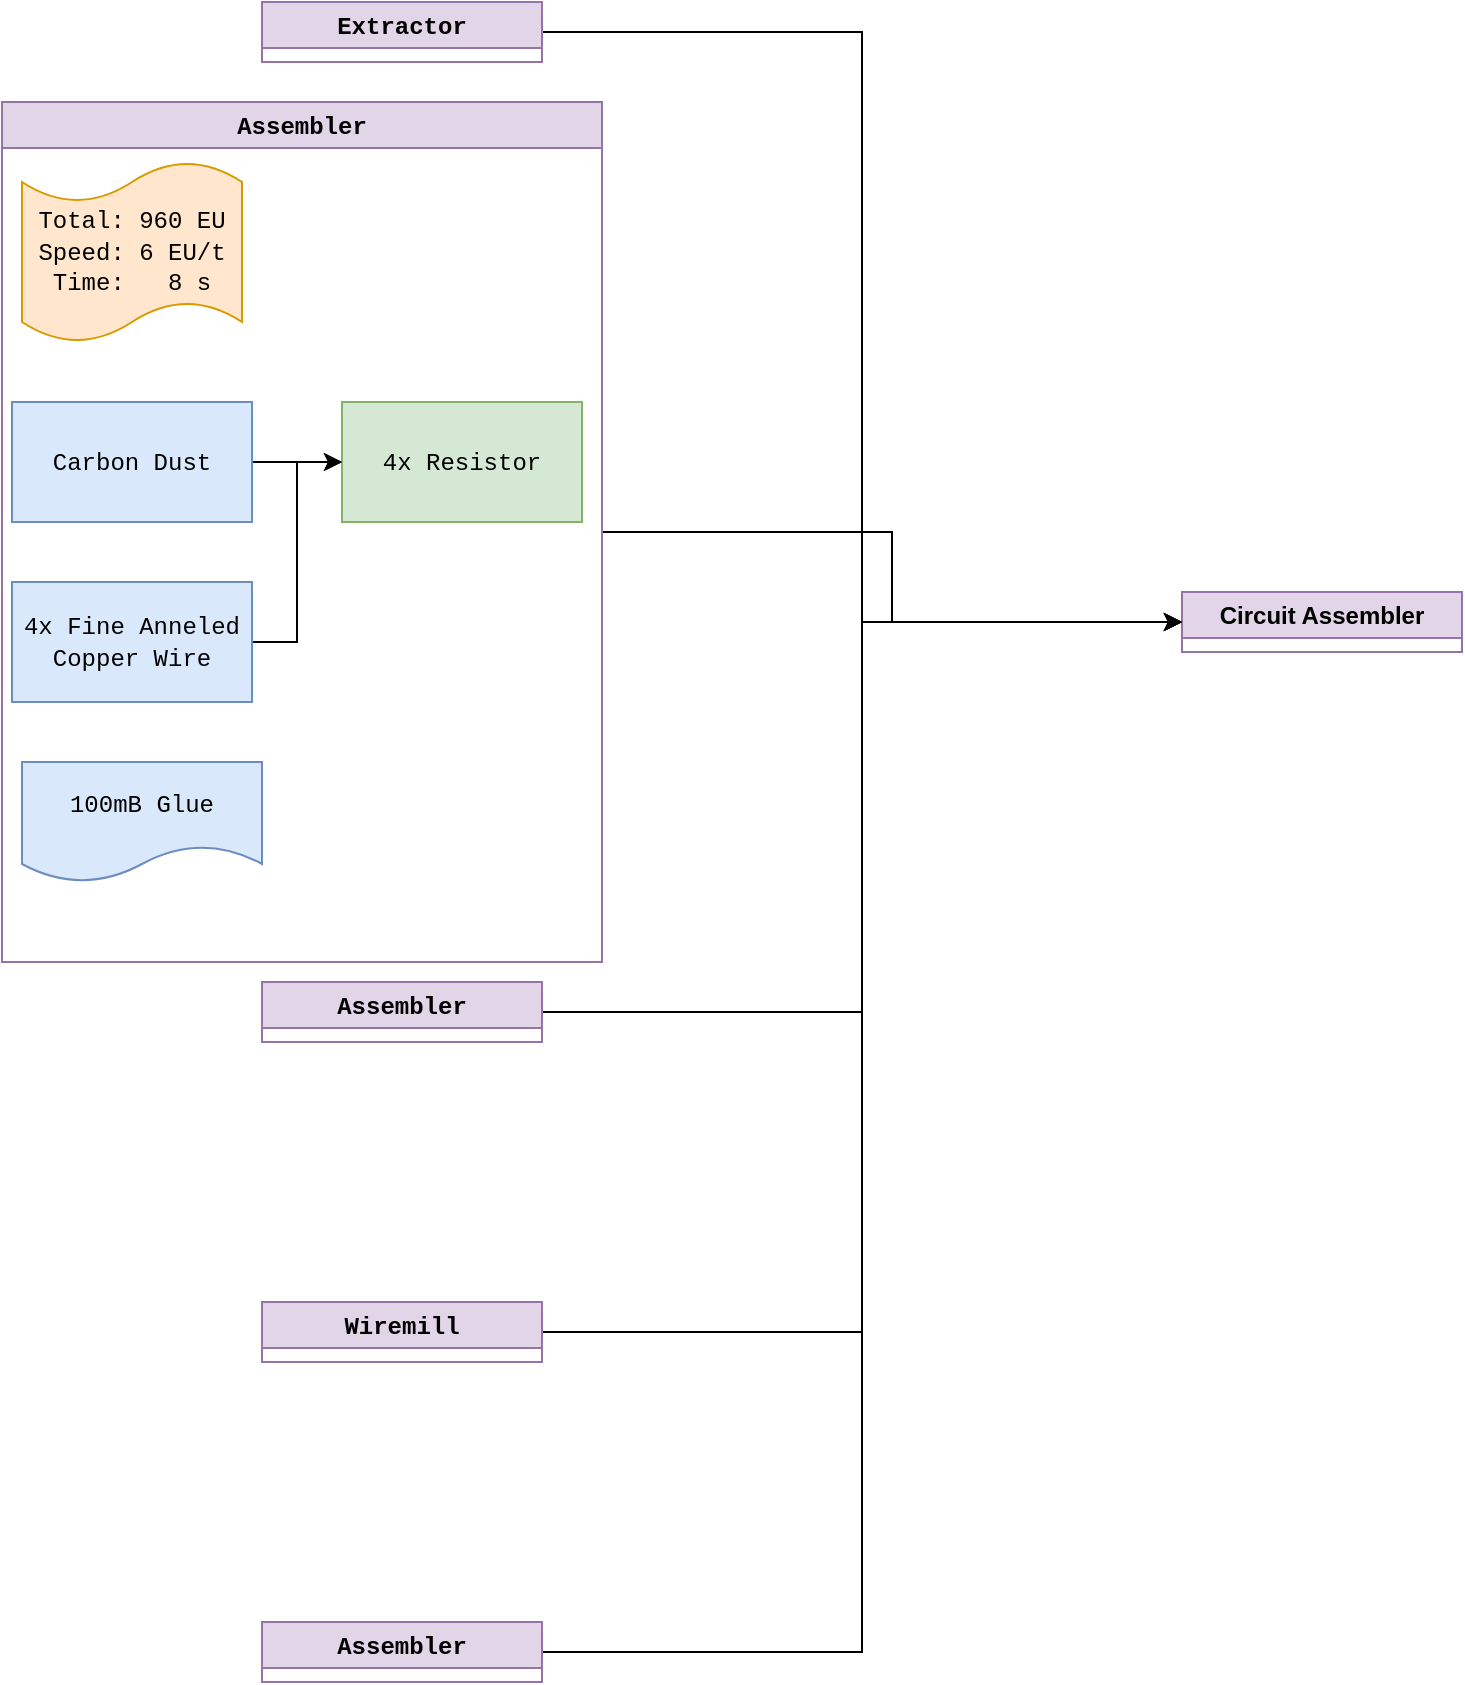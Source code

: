 <mxfile version="23.1.5" type="github">
  <diagram name="Page-1" id="xHWtxio63Q__qenesXCj">
    <mxGraphModel dx="1366" dy="737" grid="1" gridSize="10" guides="1" tooltips="1" connect="1" arrows="1" fold="1" page="1" pageScale="1" pageWidth="99900" pageHeight="99900" math="0" shadow="0">
      <root>
        <mxCell id="0" />
        <mxCell id="1" parent="0" />
        <mxCell id="_evyA89j4Kxm5VmDfR4r-19" value="Circuit Assembler" style="swimlane;whiteSpace=wrap;html=1;fillColor=#e1d5e7;strokeColor=#9673a6;" parent="1" vertex="1" collapsed="1">
          <mxGeometry x="2540" y="1295" width="140" height="30" as="geometry">
            <mxRectangle x="2540" y="1295" width="370" height="530" as="alternateBounds" />
          </mxGeometry>
        </mxCell>
        <mxCell id="_evyA89j4Kxm5VmDfR4r-24" value="&lt;font face=&quot;Courier New&quot;&gt;Total: 3200 EU&lt;br&gt;Speed: 16 EU/t&lt;br&gt;Time: &amp;nbsp; 10 s&lt;br&gt;&lt;/font&gt;" style="shape=tape;whiteSpace=wrap;html=1;fillColor=#ffe6cc;strokeColor=#d79b00;size=0.222;" parent="_evyA89j4Kxm5VmDfR4r-19" vertex="1">
          <mxGeometry x="15" y="30" width="110" height="90" as="geometry" />
        </mxCell>
        <mxCell id="_evyA89j4Kxm5VmDfR4r-25" value="&lt;font face=&quot;Courier New&quot;&gt;2x Electronic Circuit&lt;br&gt;&lt;/font&gt;" style="rounded=1;whiteSpace=wrap;html=1;fillColor=#d5e8d4;strokeColor=#82b366;arcSize=28;" parent="_evyA89j4Kxm5VmDfR4r-19" vertex="1">
          <mxGeometry x="240" y="300" width="120" height="60" as="geometry" />
        </mxCell>
        <mxCell id="CNj63rIvP56T53jtsU0l-18" style="edgeStyle=orthogonalEdgeStyle;rounded=0;orthogonalLoop=1;jettySize=auto;html=1;entryX=0;entryY=0.5;entryDx=0;entryDy=0;" edge="1" parent="_evyA89j4Kxm5VmDfR4r-19" source="_evyA89j4Kxm5VmDfR4r-7" target="_evyA89j4Kxm5VmDfR4r-25">
          <mxGeometry relative="1" as="geometry" />
        </mxCell>
        <mxCell id="_evyA89j4Kxm5VmDfR4r-7" value="&lt;font face=&quot;Courier New&quot;&gt;Circuit Board&lt;br&gt;&lt;/font&gt;" style="rounded=0;whiteSpace=wrap;html=1;fillColor=#dae8fc;strokeColor=#6c8ebf;" parent="_evyA89j4Kxm5VmDfR4r-19" vertex="1">
          <mxGeometry x="10" y="220" width="120" height="60" as="geometry" />
        </mxCell>
        <mxCell id="CNj63rIvP56T53jtsU0l-17" style="edgeStyle=orthogonalEdgeStyle;rounded=0;orthogonalLoop=1;jettySize=auto;html=1;entryX=0;entryY=0.5;entryDx=0;entryDy=0;" edge="1" parent="_evyA89j4Kxm5VmDfR4r-19" source="_evyA89j4Kxm5VmDfR4r-41" target="_evyA89j4Kxm5VmDfR4r-25">
          <mxGeometry relative="1" as="geometry" />
        </mxCell>
        <mxCell id="_evyA89j4Kxm5VmDfR4r-41" value="&lt;font face=&quot;Courier New&quot;&gt;72mB Soldering Alloy&lt;br&gt;&lt;/font&gt;" style="rounded=0;whiteSpace=wrap;html=1;fillColor=#dae8fc;strokeColor=#6c8ebf;shape=document;boundedLbl=1;" parent="_evyA89j4Kxm5VmDfR4r-19" vertex="1">
          <mxGeometry x="10" y="145" width="120" height="60" as="geometry" />
        </mxCell>
        <mxCell id="CNj63rIvP56T53jtsU0l-19" style="edgeStyle=orthogonalEdgeStyle;rounded=0;orthogonalLoop=1;jettySize=auto;html=1;entryX=0;entryY=0.5;entryDx=0;entryDy=0;" edge="1" parent="_evyA89j4Kxm5VmDfR4r-19" source="_evyA89j4Kxm5VmDfR4r-8" target="_evyA89j4Kxm5VmDfR4r-25">
          <mxGeometry relative="1" as="geometry" />
        </mxCell>
        <mxCell id="_evyA89j4Kxm5VmDfR4r-8" value="&lt;font face=&quot;Courier New&quot;&gt;2x Resistor&lt;/font&gt;" style="rounded=0;whiteSpace=wrap;html=1;fillColor=#dae8fc;strokeColor=#6c8ebf;" parent="_evyA89j4Kxm5VmDfR4r-19" vertex="1">
          <mxGeometry x="10" y="300" width="120" height="60" as="geometry" />
        </mxCell>
        <mxCell id="CNj63rIvP56T53jtsU0l-20" style="edgeStyle=orthogonalEdgeStyle;rounded=0;orthogonalLoop=1;jettySize=auto;html=1;entryX=0;entryY=0.5;entryDx=0;entryDy=0;" edge="1" parent="_evyA89j4Kxm5VmDfR4r-19" source="_evyA89j4Kxm5VmDfR4r-9" target="_evyA89j4Kxm5VmDfR4r-25">
          <mxGeometry relative="1" as="geometry" />
        </mxCell>
        <mxCell id="_evyA89j4Kxm5VmDfR4r-9" value="&lt;font style=&quot;font-size: 10px;&quot; face=&quot;Courier New&quot;&gt;2x &lt;br&gt;1x Red Alloy Wire &lt;br&gt;&lt;/font&gt;" style="rounded=0;whiteSpace=wrap;html=1;fillColor=#dae8fc;strokeColor=#6c8ebf;" parent="_evyA89j4Kxm5VmDfR4r-19" vertex="1">
          <mxGeometry x="10" y="380" width="120" height="60" as="geometry" />
        </mxCell>
        <mxCell id="CNj63rIvP56T53jtsU0l-21" style="edgeStyle=orthogonalEdgeStyle;rounded=0;orthogonalLoop=1;jettySize=auto;html=1;entryX=0;entryY=0.5;entryDx=0;entryDy=0;" edge="1" parent="_evyA89j4Kxm5VmDfR4r-19" source="_evyA89j4Kxm5VmDfR4r-10" target="_evyA89j4Kxm5VmDfR4r-25">
          <mxGeometry relative="1" as="geometry" />
        </mxCell>
        <mxCell id="_evyA89j4Kxm5VmDfR4r-10" value="&lt;font face=&quot;Courier New&quot;&gt;2x Vacuum Tube&lt;br&gt;&lt;/font&gt;" style="rounded=0;whiteSpace=wrap;html=1;fillColor=#dae8fc;strokeColor=#6c8ebf;" parent="_evyA89j4Kxm5VmDfR4r-19" vertex="1">
          <mxGeometry x="10" y="460" width="120" height="60" as="geometry" />
        </mxCell>
        <mxCell id="CNj63rIvP56T53jtsU0l-23" style="edgeStyle=orthogonalEdgeStyle;rounded=0;orthogonalLoop=1;jettySize=auto;html=1;entryX=0;entryY=0.5;entryDx=0;entryDy=0;" edge="1" parent="1" source="_evyA89j4Kxm5VmDfR4r-27" target="_evyA89j4Kxm5VmDfR4r-19">
          <mxGeometry relative="1" as="geometry" />
        </mxCell>
        <mxCell id="_evyA89j4Kxm5VmDfR4r-27" value="&lt;font face=&quot;Courier New&quot;&gt;Extractor&lt;/font&gt;" style="swimlane;whiteSpace=wrap;html=1;fillColor=#e1d5e7;strokeColor=#9673a6;" parent="1" vertex="1" collapsed="1">
          <mxGeometry x="2080" y="1000" width="140" height="30" as="geometry">
            <mxRectangle x="1920" y="1045" width="300" height="250" as="alternateBounds" />
          </mxGeometry>
        </mxCell>
        <mxCell id="_evyA89j4Kxm5VmDfR4r-28" value="&lt;font face=&quot;Courier New&quot;&gt;Total: 4350 EU&lt;br&gt;Speed: 30 EU/t&lt;br&gt;Time: 7.25 s&lt;br&gt;&lt;/font&gt;" style="shape=tape;whiteSpace=wrap;html=1;fillColor=#ffe6cc;strokeColor=#d79b00;size=0.222;" parent="_evyA89j4Kxm5VmDfR4r-27" vertex="1">
          <mxGeometry x="10" y="30" width="110" height="90" as="geometry" />
        </mxCell>
        <mxCell id="_evyA89j4Kxm5VmDfR4r-11" value="&lt;font face=&quot;Courier New&quot;&gt;144mB Soldering Alloy&lt;br&gt;&lt;/font&gt;" style="rounded=0;whiteSpace=wrap;html=1;fillColor=#d5e8d4;strokeColor=#82b366;shape=document;boundedLbl=1;" parent="_evyA89j4Kxm5VmDfR4r-27" vertex="1">
          <mxGeometry x="170" y="95" width="120" height="60" as="geometry" />
        </mxCell>
        <mxCell id="CNj63rIvP56T53jtsU0l-29" style="edgeStyle=orthogonalEdgeStyle;rounded=0;orthogonalLoop=1;jettySize=auto;html=1;entryX=0;entryY=0.5;entryDx=0;entryDy=0;" edge="1" parent="_evyA89j4Kxm5VmDfR4r-27" source="CNj63rIvP56T53jtsU0l-28" target="_evyA89j4Kxm5VmDfR4r-11">
          <mxGeometry relative="1" as="geometry" />
        </mxCell>
        <mxCell id="CNj63rIvP56T53jtsU0l-28" value="Soldering Alloy Dust" style="rounded=0;whiteSpace=wrap;html=1;fontFamily=Courier New;fillColor=#dae8fc;strokeColor=#6c8ebf;" vertex="1" parent="_evyA89j4Kxm5VmDfR4r-27">
          <mxGeometry x="5" y="150" width="120" height="60" as="geometry" />
        </mxCell>
        <mxCell id="CNj63rIvP56T53jtsU0l-24" style="edgeStyle=orthogonalEdgeStyle;rounded=0;orthogonalLoop=1;jettySize=auto;html=1;entryX=0;entryY=0.5;entryDx=0;entryDy=0;" edge="1" parent="1" source="_evyA89j4Kxm5VmDfR4r-45" target="_evyA89j4Kxm5VmDfR4r-19">
          <mxGeometry relative="1" as="geometry" />
        </mxCell>
        <mxCell id="_evyA89j4Kxm5VmDfR4r-45" value="&lt;font face=&quot;Courier New&quot;&gt;Assembler&lt;/font&gt;" style="swimlane;whiteSpace=wrap;html=1;fillColor=#e1d5e7;strokeColor=#9673a6;" parent="1" vertex="1">
          <mxGeometry x="1950" y="1050" width="300" height="430" as="geometry">
            <mxRectangle x="2080" y="1080" width="140" height="30" as="alternateBounds" />
          </mxGeometry>
        </mxCell>
        <mxCell id="_evyA89j4Kxm5VmDfR4r-46" value="&lt;font face=&quot;Courier New&quot;&gt;Total: 960 EU&lt;br&gt;Speed: 6 EU/t&lt;br&gt;Time: &amp;nbsp; 8 s&lt;br&gt;&lt;/font&gt;" style="shape=tape;whiteSpace=wrap;html=1;fillColor=#ffe6cc;strokeColor=#d79b00;size=0.222;" parent="_evyA89j4Kxm5VmDfR4r-45" vertex="1">
          <mxGeometry x="10" y="30" width="110" height="90" as="geometry" />
        </mxCell>
        <mxCell id="_evyA89j4Kxm5VmDfR4r-47" value="&lt;font face=&quot;Courier New&quot;&gt;4x Resistor&lt;br&gt;&lt;/font&gt;" style="rounded=0;whiteSpace=wrap;html=1;fillColor=#d5e8d4;strokeColor=#82b366;shape=document;boundedLbl=1;size=0;" parent="_evyA89j4Kxm5VmDfR4r-45" vertex="1">
          <mxGeometry x="170" y="150" width="120" height="60" as="geometry" />
        </mxCell>
        <mxCell id="CNj63rIvP56T53jtsU0l-34" style="edgeStyle=orthogonalEdgeStyle;rounded=0;orthogonalLoop=1;jettySize=auto;html=1;entryX=0;entryY=0.5;entryDx=0;entryDy=0;" edge="1" parent="_evyA89j4Kxm5VmDfR4r-45" source="CNj63rIvP56T53jtsU0l-32" target="_evyA89j4Kxm5VmDfR4r-47">
          <mxGeometry relative="1" as="geometry" />
        </mxCell>
        <mxCell id="CNj63rIvP56T53jtsU0l-32" value="&lt;font face=&quot;Courier New&quot;&gt;Carbon Dust&lt;br&gt;&lt;/font&gt;" style="rounded=0;whiteSpace=wrap;html=1;fillColor=#dae8fc;strokeColor=#6c8ebf;" vertex="1" parent="_evyA89j4Kxm5VmDfR4r-45">
          <mxGeometry x="5" y="150" width="120" height="60" as="geometry" />
        </mxCell>
        <mxCell id="CNj63rIvP56T53jtsU0l-35" style="edgeStyle=orthogonalEdgeStyle;rounded=0;orthogonalLoop=1;jettySize=auto;html=1;entryX=0;entryY=0.5;entryDx=0;entryDy=0;" edge="1" parent="_evyA89j4Kxm5VmDfR4r-45" source="CNj63rIvP56T53jtsU0l-33" target="_evyA89j4Kxm5VmDfR4r-47">
          <mxGeometry relative="1" as="geometry" />
        </mxCell>
        <mxCell id="CNj63rIvP56T53jtsU0l-33" value="&lt;font face=&quot;Courier New&quot;&gt;4x Fine Anneled Copper Wire&lt;br&gt;&lt;/font&gt;" style="rounded=0;whiteSpace=wrap;html=1;fillColor=#dae8fc;strokeColor=#6c8ebf;" vertex="1" parent="_evyA89j4Kxm5VmDfR4r-45">
          <mxGeometry x="5" y="240" width="120" height="60" as="geometry" />
        </mxCell>
        <mxCell id="CNj63rIvP56T53jtsU0l-36" value="&lt;font face=&quot;Courier New&quot;&gt;100mB Glue&lt;br&gt;&lt;/font&gt;" style="shape=document;whiteSpace=wrap;html=1;boundedLbl=1;fillColor=#dae8fc;strokeColor=#6c8ebf;" vertex="1" parent="_evyA89j4Kxm5VmDfR4r-45">
          <mxGeometry x="10" y="330" width="120" height="60" as="geometry" />
        </mxCell>
        <mxCell id="CNj63rIvP56T53jtsU0l-25" style="edgeStyle=orthogonalEdgeStyle;rounded=0;orthogonalLoop=1;jettySize=auto;html=1;entryX=0;entryY=0.5;entryDx=0;entryDy=0;" edge="1" parent="1" source="CNj63rIvP56T53jtsU0l-1" target="_evyA89j4Kxm5VmDfR4r-19">
          <mxGeometry relative="1" as="geometry" />
        </mxCell>
        <mxCell id="CNj63rIvP56T53jtsU0l-1" value="&lt;font face=&quot;Courier New&quot;&gt;Assembler&lt;/font&gt;" style="swimlane;whiteSpace=wrap;html=1;fillColor=#e1d5e7;strokeColor=#9673a6;" vertex="1" collapsed="1" parent="1">
          <mxGeometry x="2080" y="1490" width="140" height="30" as="geometry">
            <mxRectangle x="2080" y="1490" width="280" height="140" as="alternateBounds" />
          </mxGeometry>
        </mxCell>
        <mxCell id="CNj63rIvP56T53jtsU0l-2" value="&lt;font face=&quot;Courier New&quot;&gt;Total: 1400 EU&lt;br&gt;Speed:&amp;nbsp; 7 EU/t&lt;br&gt;Time: &amp;nbsp; 10 s&lt;br&gt;&lt;/font&gt;" style="shape=tape;whiteSpace=wrap;html=1;fillColor=#ffe6cc;strokeColor=#d79b00;size=0.222;" vertex="1" parent="CNj63rIvP56T53jtsU0l-1">
          <mxGeometry x="10" y="30" width="110" height="90" as="geometry" />
        </mxCell>
        <mxCell id="CNj63rIvP56T53jtsU0l-3" value="&lt;font face=&quot;Courier New&quot;&gt;Circuit Board&lt;br&gt;&lt;/font&gt;" style="rounded=0;whiteSpace=wrap;html=1;fillColor=#d5e8d4;strokeColor=#82b366;shape=document;boundedLbl=1;size=0;" vertex="1" parent="CNj63rIvP56T53jtsU0l-1">
          <mxGeometry x="150" y="45" width="120" height="60" as="geometry" />
        </mxCell>
        <mxCell id="CNj63rIvP56T53jtsU0l-26" style="edgeStyle=orthogonalEdgeStyle;rounded=0;orthogonalLoop=1;jettySize=auto;html=1;entryX=0;entryY=0.5;entryDx=0;entryDy=0;" edge="1" parent="1" source="CNj63rIvP56T53jtsU0l-6" target="_evyA89j4Kxm5VmDfR4r-19">
          <mxGeometry relative="1" as="geometry" />
        </mxCell>
        <mxCell id="CNj63rIvP56T53jtsU0l-6" value="&lt;font face=&quot;Courier New&quot;&gt;Wiremill&lt;/font&gt;" style="swimlane;whiteSpace=wrap;html=1;fillColor=#e1d5e7;strokeColor=#9673a6;" vertex="1" collapsed="1" parent="1">
          <mxGeometry x="2080" y="1650" width="140" height="30" as="geometry">
            <mxRectangle x="2080" y="1650" width="280" height="140" as="alternateBounds" />
          </mxGeometry>
        </mxCell>
        <mxCell id="CNj63rIvP56T53jtsU0l-7" value="&lt;font face=&quot;Courier New&quot;&gt;Total: 560 EU&lt;br&gt;Speed: 7 EU/t&lt;br&gt;Time: &amp;nbsp; 4 s&lt;br&gt;&lt;/font&gt;" style="shape=tape;whiteSpace=wrap;html=1;fillColor=#ffe6cc;strokeColor=#d79b00;size=0.222;" vertex="1" parent="CNj63rIvP56T53jtsU0l-6">
          <mxGeometry x="10" y="30" width="110" height="90" as="geometry" />
        </mxCell>
        <mxCell id="CNj63rIvP56T53jtsU0l-8" value="&lt;font style=&quot;font-size: 10px;&quot; face=&quot;Courier New&quot;&gt;2x &lt;br&gt;1x Red Alloy Wire &lt;br&gt;&lt;/font&gt;" style="rounded=0;whiteSpace=wrap;html=1;fillColor=#d5e8d4;strokeColor=#82b366;shape=document;boundedLbl=1;size=0;" vertex="1" parent="CNj63rIvP56T53jtsU0l-6">
          <mxGeometry x="150" y="45" width="120" height="60" as="geometry" />
        </mxCell>
        <mxCell id="CNj63rIvP56T53jtsU0l-27" style="edgeStyle=orthogonalEdgeStyle;rounded=0;orthogonalLoop=1;jettySize=auto;html=1;entryX=0;entryY=0.5;entryDx=0;entryDy=0;" edge="1" parent="1" source="CNj63rIvP56T53jtsU0l-11" target="_evyA89j4Kxm5VmDfR4r-19">
          <mxGeometry relative="1" as="geometry" />
        </mxCell>
        <mxCell id="CNj63rIvP56T53jtsU0l-11" value="&lt;font face=&quot;Courier New&quot;&gt;Assembler&lt;/font&gt;" style="swimlane;whiteSpace=wrap;html=1;fillColor=#e1d5e7;strokeColor=#9673a6;" vertex="1" collapsed="1" parent="1">
          <mxGeometry x="2080" y="1810" width="140" height="30" as="geometry">
            <mxRectangle x="2080" y="1810" width="280" height="140" as="alternateBounds" />
          </mxGeometry>
        </mxCell>
        <mxCell id="CNj63rIvP56T53jtsU0l-12" value="&lt;font face=&quot;Courier New&quot;&gt;Total: 280 EU&lt;br&gt;Speed: 7 EU/t&lt;br&gt;Time: &amp;nbsp; 2 s&lt;br&gt;&lt;/font&gt;" style="shape=tape;whiteSpace=wrap;html=1;fillColor=#ffe6cc;strokeColor=#d79b00;size=0.222;" vertex="1" parent="CNj63rIvP56T53jtsU0l-11">
          <mxGeometry x="10" y="30" width="110" height="90" as="geometry" />
        </mxCell>
        <mxCell id="CNj63rIvP56T53jtsU0l-14" value="&lt;font face=&quot;Courier New&quot;&gt;4x Vacuum Tube&lt;br&gt;&lt;/font&gt;" style="rounded=0;whiteSpace=wrap;html=1;fillColor=#d5e8d4;strokeColor=#82b366;" vertex="1" parent="CNj63rIvP56T53jtsU0l-11">
          <mxGeometry x="150" y="45" width="120" height="60" as="geometry" />
        </mxCell>
      </root>
    </mxGraphModel>
  </diagram>
</mxfile>
